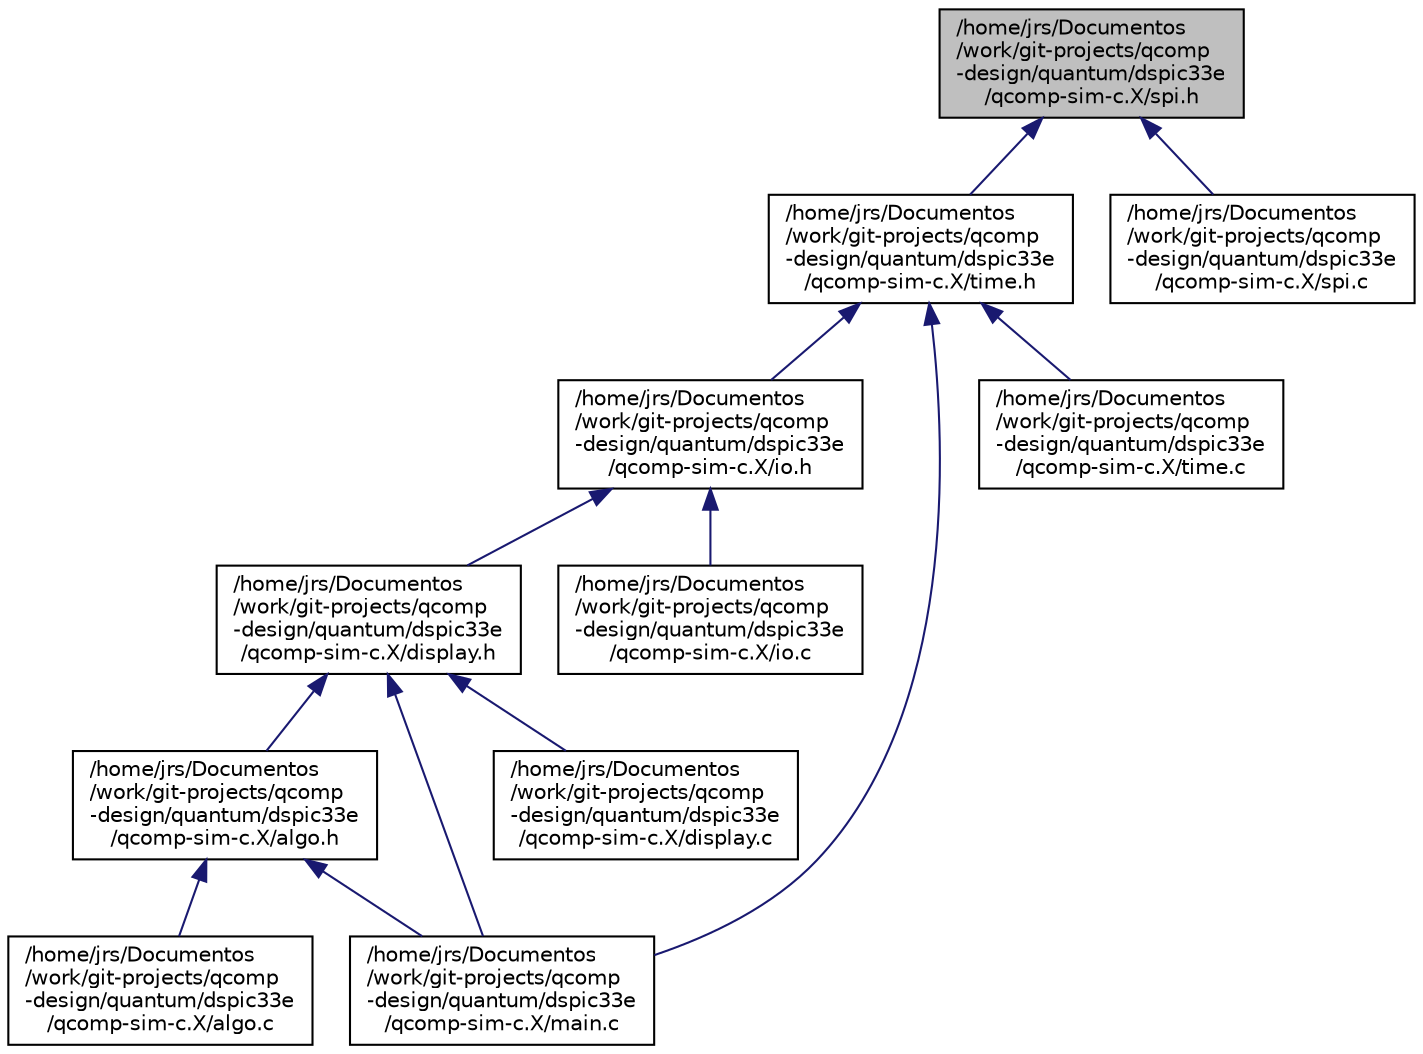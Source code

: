 digraph "/home/jrs/Documentos/work/git-projects/qcomp-design/quantum/dspic33e/qcomp-sim-c.X/spi.h"
{
  edge [fontname="Helvetica",fontsize="10",labelfontname="Helvetica",labelfontsize="10"];
  node [fontname="Helvetica",fontsize="10",shape=record];
  Node1 [label="/home/jrs/Documentos\l/work/git-projects/qcomp\l-design/quantum/dspic33e\l/qcomp-sim-c.X/spi.h",height=0.2,width=0.4,color="black", fillcolor="grey75", style="filled" fontcolor="black"];
  Node1 -> Node2 [dir="back",color="midnightblue",fontsize="10",style="solid",fontname="Helvetica"];
  Node2 [label="/home/jrs/Documentos\l/work/git-projects/qcomp\l-design/quantum/dspic33e\l/qcomp-sim-c.X/time.h",height=0.2,width=0.4,color="black", fillcolor="white", style="filled",URL="$time_8h.html",tooltip="Description: Header file containing all the timing functions. "];
  Node2 -> Node3 [dir="back",color="midnightblue",fontsize="10",style="solid",fontname="Helvetica"];
  Node3 [label="/home/jrs/Documentos\l/work/git-projects/qcomp\l-design/quantum/dspic33e\l/qcomp-sim-c.X/io.h",height=0.2,width=0.4,color="black", fillcolor="white", style="filled",URL="$io_8h.html",tooltip="Description: Header file for input output functions. "];
  Node3 -> Node4 [dir="back",color="midnightblue",fontsize="10",style="solid",fontname="Helvetica"];
  Node4 [label="/home/jrs/Documentos\l/work/git-projects/qcomp\l-design/quantum/dspic33e\l/qcomp-sim-c.X/display.h",height=0.2,width=0.4,color="black", fillcolor="white", style="filled",URL="$display_8h.html",tooltip="Description: Header file containing all the functions for displaying the qubits state vector..."];
  Node4 -> Node5 [dir="back",color="midnightblue",fontsize="10",style="solid",fontname="Helvetica"];
  Node5 [label="/home/jrs/Documentos\l/work/git-projects/qcomp\l-design/quantum/dspic33e\l/qcomp-sim-c.X/algo.h",height=0.2,width=0.4,color="black", fillcolor="white", style="filled",URL="$algo_8h.html",tooltip="header file for algorithms "];
  Node5 -> Node6 [dir="back",color="midnightblue",fontsize="10",style="solid",fontname="Helvetica"];
  Node6 [label="/home/jrs/Documentos\l/work/git-projects/qcomp\l-design/quantum/dspic33e\l/qcomp-sim-c.X/algo.c",height=0.2,width=0.4,color="black", fillcolor="white", style="filled",URL="$algo_8c.html",tooltip="Contains quantum algorithms to be run. "];
  Node5 -> Node7 [dir="back",color="midnightblue",fontsize="10",style="solid",fontname="Helvetica"];
  Node7 [label="/home/jrs/Documentos\l/work/git-projects/qcomp\l-design/quantum/dspic33e\l/qcomp-sim-c.X/main.c",height=0.2,width=0.4,color="black", fillcolor="white", style="filled",URL="$main_8c.html",tooltip="The main function. "];
  Node4 -> Node8 [dir="back",color="midnightblue",fontsize="10",style="solid",fontname="Helvetica"];
  Node8 [label="/home/jrs/Documentos\l/work/git-projects/qcomp\l-design/quantum/dspic33e\l/qcomp-sim-c.X/display.c",height=0.2,width=0.4,color="black", fillcolor="white", style="filled",URL="$display_8c.html",tooltip="for all the state display functions "];
  Node4 -> Node7 [dir="back",color="midnightblue",fontsize="10",style="solid",fontname="Helvetica"];
  Node3 -> Node9 [dir="back",color="midnightblue",fontsize="10",style="solid",fontname="Helvetica"];
  Node9 [label="/home/jrs/Documentos\l/work/git-projects/qcomp\l-design/quantum/dspic33e\l/qcomp-sim-c.X/io.c",height=0.2,width=0.4,color="black", fillcolor="white", style="filled",URL="$io_8c.html",tooltip="Contains all the functions for reading buttons and writing to LEDs. "];
  Node2 -> Node7 [dir="back",color="midnightblue",fontsize="10",style="solid",fontname="Helvetica"];
  Node2 -> Node10 [dir="back",color="midnightblue",fontsize="10",style="solid",fontname="Helvetica"];
  Node10 [label="/home/jrs/Documentos\l/work/git-projects/qcomp\l-design/quantum/dspic33e\l/qcomp-sim-c.X/time.c",height=0.2,width=0.4,color="black", fillcolor="white", style="filled",URL="$time_8c.html",tooltip="Description: Functions to control the on chip timers. "];
  Node1 -> Node11 [dir="back",color="midnightblue",fontsize="10",style="solid",fontname="Helvetica"];
  Node11 [label="/home/jrs/Documentos\l/work/git-projects/qcomp\l-design/quantum/dspic33e\l/qcomp-sim-c.X/spi.c",height=0.2,width=0.4,color="black", fillcolor="white", style="filled",URL="$spi_8c.html",tooltip="Description: Functions for communicating with serial devices. "];
}
